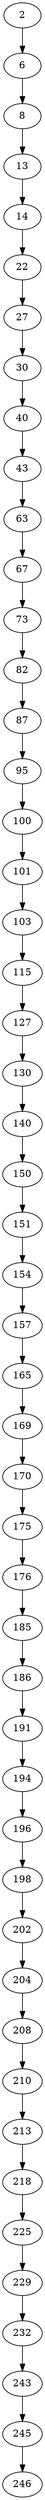digraph tring_graph {
	2 -> 6;
	6 -> 8;
	8 -> 13;
	13 -> 14;
	14 -> 22;
	22 -> 27;
	27 -> 30;
	30 -> 40;
	40 -> 43;
	43 -> 63;
	63 -> 67;
	67 -> 73;
	73 -> 82;
	82 -> 87;
	87 -> 95;
	95 -> 100;
	100 -> 101;
	101 -> 103;
	103 -> 115;
	115 -> 127;
	127 -> 130;
	130 -> 140;
	140 -> 150;
	150 -> 151;
	151 -> 154;
	154 -> 157;
	157 -> 165;
	165 -> 169;
	169 -> 170;
	170 -> 175;
	175 -> 176;
	176 -> 185;
	185 -> 186;
	186 -> 191;
	191 -> 194;
	194 -> 196;
	196 -> 198;
	198 -> 202;
	202 -> 204;
	204 -> 208;
	208 -> 210;
	210 -> 213;
	213 -> 218;
	218 -> 225;
	225 -> 229;
	229 -> 232;
	232 -> 243;
	243 -> 245;
	245 -> 246;
}
